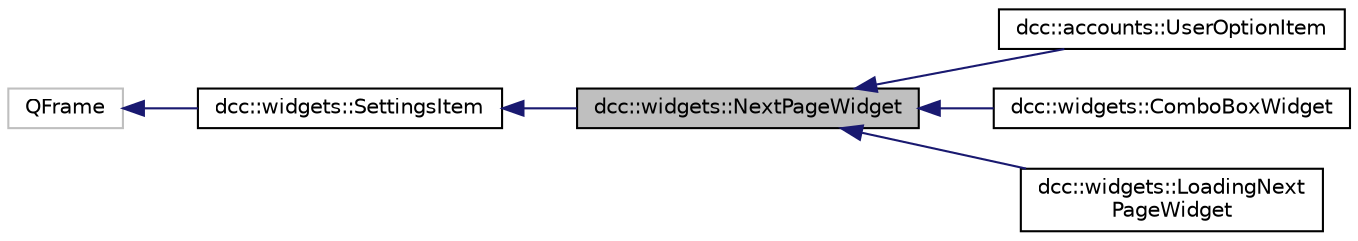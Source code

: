 digraph "dcc::widgets::NextPageWidget"
{
  edge [fontname="Helvetica",fontsize="10",labelfontname="Helvetica",labelfontsize="10"];
  node [fontname="Helvetica",fontsize="10",shape=record];
  rankdir="LR";
  Node0 [label="dcc::widgets::NextPageWidget",height=0.2,width=0.4,color="black", fillcolor="grey75", style="filled", fontcolor="black"];
  Node1 -> Node0 [dir="back",color="midnightblue",fontsize="10",style="solid",fontname="Helvetica"];
  Node1 [label="dcc::widgets::SettingsItem",height=0.2,width=0.4,color="black", fillcolor="white", style="filled",URL="$classdcc_1_1widgets_1_1_settings_item.html"];
  Node2 -> Node1 [dir="back",color="midnightblue",fontsize="10",style="solid",fontname="Helvetica"];
  Node2 [label="QFrame",height=0.2,width=0.4,color="grey75", fillcolor="white", style="filled"];
  Node0 -> Node3 [dir="back",color="midnightblue",fontsize="10",style="solid",fontname="Helvetica"];
  Node3 [label="dcc::accounts::UserOptionItem",height=0.2,width=0.4,color="black", fillcolor="white", style="filled",URL="$classdcc_1_1accounts_1_1_user_option_item.html"];
  Node0 -> Node4 [dir="back",color="midnightblue",fontsize="10",style="solid",fontname="Helvetica"];
  Node4 [label="dcc::widgets::ComboBoxWidget",height=0.2,width=0.4,color="black", fillcolor="white", style="filled",URL="$classdcc_1_1widgets_1_1_combo_box_widget.html"];
  Node0 -> Node5 [dir="back",color="midnightblue",fontsize="10",style="solid",fontname="Helvetica"];
  Node5 [label="dcc::widgets::LoadingNext\lPageWidget",height=0.2,width=0.4,color="black", fillcolor="white", style="filled",URL="$classdcc_1_1widgets_1_1_loading_next_page_widget.html"];
}
